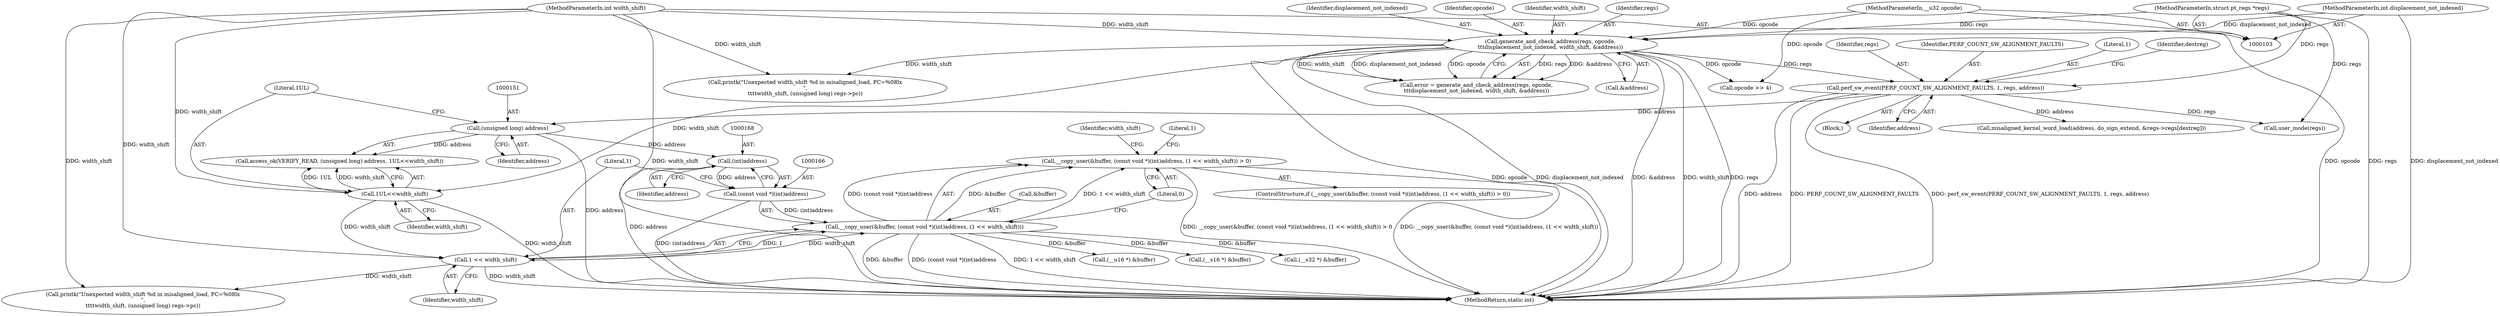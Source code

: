 digraph "0_linux_a8b0ca17b80e92faab46ee7179ba9e99ccb61233_26@API" {
"1000161" [label="(Call,__copy_user(&buffer, (const void *)(int)address, (1 << width_shift)) > 0)"];
"1000162" [label="(Call,__copy_user(&buffer, (const void *)(int)address, (1 << width_shift)))"];
"1000165" [label="(Call,(const void *)(int)address)"];
"1000167" [label="(Call,(int)address)"];
"1000150" [label="(Call,(unsigned long) address)"];
"1000129" [label="(Call,perf_sw_event(PERF_COUNT_SW_ALIGNMENT_FAULTS, 1, regs, address))"];
"1000115" [label="(Call,generate_and_check_address(regs, opcode,\n\t\t\tdisplacement_not_indexed, width_shift, &address))"];
"1000104" [label="(MethodParameterIn,struct pt_regs *regs)"];
"1000105" [label="(MethodParameterIn,__u32 opcode)"];
"1000106" [label="(MethodParameterIn,int displacement_not_indexed)"];
"1000107" [label="(MethodParameterIn,int width_shift)"];
"1000170" [label="(Call,1 << width_shift)"];
"1000153" [label="(Call,1UL<<width_shift)"];
"1000160" [label="(ControlStructure,if (__copy_user(&buffer, (const void *)(int)address, (1 << width_shift)) > 0))"];
"1000135" [label="(Identifier,destreg)"];
"1000119" [label="(Identifier,width_shift)"];
"1000104" [label="(MethodParameterIn,struct pt_regs *regs)"];
"1000150" [label="(Call,(unsigned long) address)"];
"1000129" [label="(Call,perf_sw_event(PERF_COUNT_SW_ALIGNMENT_FAULTS, 1, regs, address))"];
"1000163" [label="(Call,&buffer)"];
"1000116" [label="(Identifier,regs)"];
"1000243" [label="(Call,printk(\"Unexpected width_shift %d in misaligned_load, PC=%08lx\n\",\n\t\t\t\twidth_shift, (unsigned long) regs->pc))"];
"1000161" [label="(Call,__copy_user(&buffer, (const void *)(int)address, (1 << width_shift)) > 0)"];
"1000115" [label="(Call,generate_and_check_address(regs, opcode,\n\t\t\tdisplacement_not_indexed, width_shift, &address))"];
"1000142" [label="(Call,user_mode(regs))"];
"1000162" [label="(Call,__copy_user(&buffer, (const void *)(int)address, (1 << width_shift)))"];
"1000132" [label="(Identifier,regs)"];
"1000155" [label="(Identifier,width_shift)"];
"1000177" [label="(Literal,1)"];
"1000130" [label="(Identifier,PERF_COUNT_SW_ALIGNMENT_FAULTS)"];
"1000169" [label="(Identifier,address)"];
"1000179" [label="(Identifier,width_shift)"];
"1000211" [label="(Call,(__u16 *) &buffer)"];
"1000148" [label="(Call,access_ok(VERIFY_READ, (unsigned long) address, 1UL<<width_shift))"];
"1000109" [label="(Block,)"];
"1000107" [label="(MethodParameterIn,int width_shift)"];
"1000170" [label="(Call,1 << width_shift)"];
"1000165" [label="(Call,(const void *)(int)address)"];
"1000154" [label="(Literal,1UL)"];
"1000167" [label="(Call,(int)address)"];
"1000304" [label="(MethodReturn,static int)"];
"1000196" [label="(Call,(__s16 *) &buffer)"];
"1000131" [label="(Literal,1)"];
"1000133" [label="(Identifier,address)"];
"1000260" [label="(Call,misaligned_kernel_word_load(address, do_sign_extend, &regs->regs[destreg]))"];
"1000172" [label="(Identifier,width_shift)"];
"1000113" [label="(Call,error = generate_and_check_address(regs, opcode,\n\t\t\tdisplacement_not_indexed, width_shift, &address))"];
"1000173" [label="(Literal,0)"];
"1000153" [label="(Call,1UL<<width_shift)"];
"1000105" [label="(MethodParameterIn,__u32 opcode)"];
"1000152" [label="(Identifier,address)"];
"1000120" [label="(Call,&address)"];
"1000106" [label="(MethodParameterIn,int displacement_not_indexed)"];
"1000228" [label="(Call,(__s32 *) &buffer)"];
"1000118" [label="(Identifier,displacement_not_indexed)"];
"1000137" [label="(Call,opcode >> 4)"];
"1000171" [label="(Literal,1)"];
"1000293" [label="(Call,printk(\"Unexpected width_shift %d in misaligned_load, PC=%08lx\n\",\n\t\t\t\twidth_shift, (unsigned long) regs->pc))"];
"1000117" [label="(Identifier,opcode)"];
"1000161" -> "1000160"  [label="AST: "];
"1000161" -> "1000173"  [label="CFG: "];
"1000162" -> "1000161"  [label="AST: "];
"1000173" -> "1000161"  [label="AST: "];
"1000177" -> "1000161"  [label="CFG: "];
"1000179" -> "1000161"  [label="CFG: "];
"1000161" -> "1000304"  [label="DDG: __copy_user(&buffer, (const void *)(int)address, (1 << width_shift))"];
"1000161" -> "1000304"  [label="DDG: __copy_user(&buffer, (const void *)(int)address, (1 << width_shift)) > 0"];
"1000162" -> "1000161"  [label="DDG: &buffer"];
"1000162" -> "1000161"  [label="DDG: (const void *)(int)address"];
"1000162" -> "1000161"  [label="DDG: 1 << width_shift"];
"1000162" -> "1000170"  [label="CFG: "];
"1000163" -> "1000162"  [label="AST: "];
"1000165" -> "1000162"  [label="AST: "];
"1000170" -> "1000162"  [label="AST: "];
"1000173" -> "1000162"  [label="CFG: "];
"1000162" -> "1000304"  [label="DDG: 1 << width_shift"];
"1000162" -> "1000304"  [label="DDG: &buffer"];
"1000162" -> "1000304"  [label="DDG: (const void *)(int)address"];
"1000165" -> "1000162"  [label="DDG: (int)address"];
"1000170" -> "1000162"  [label="DDG: 1"];
"1000170" -> "1000162"  [label="DDG: width_shift"];
"1000162" -> "1000196"  [label="DDG: &buffer"];
"1000162" -> "1000211"  [label="DDG: &buffer"];
"1000162" -> "1000228"  [label="DDG: &buffer"];
"1000165" -> "1000167"  [label="CFG: "];
"1000166" -> "1000165"  [label="AST: "];
"1000167" -> "1000165"  [label="AST: "];
"1000171" -> "1000165"  [label="CFG: "];
"1000165" -> "1000304"  [label="DDG: (int)address"];
"1000167" -> "1000165"  [label="DDG: address"];
"1000167" -> "1000169"  [label="CFG: "];
"1000168" -> "1000167"  [label="AST: "];
"1000169" -> "1000167"  [label="AST: "];
"1000167" -> "1000304"  [label="DDG: address"];
"1000150" -> "1000167"  [label="DDG: address"];
"1000150" -> "1000148"  [label="AST: "];
"1000150" -> "1000152"  [label="CFG: "];
"1000151" -> "1000150"  [label="AST: "];
"1000152" -> "1000150"  [label="AST: "];
"1000154" -> "1000150"  [label="CFG: "];
"1000150" -> "1000304"  [label="DDG: address"];
"1000150" -> "1000148"  [label="DDG: address"];
"1000129" -> "1000150"  [label="DDG: address"];
"1000129" -> "1000109"  [label="AST: "];
"1000129" -> "1000133"  [label="CFG: "];
"1000130" -> "1000129"  [label="AST: "];
"1000131" -> "1000129"  [label="AST: "];
"1000132" -> "1000129"  [label="AST: "];
"1000133" -> "1000129"  [label="AST: "];
"1000135" -> "1000129"  [label="CFG: "];
"1000129" -> "1000304"  [label="DDG: address"];
"1000129" -> "1000304"  [label="DDG: PERF_COUNT_SW_ALIGNMENT_FAULTS"];
"1000129" -> "1000304"  [label="DDG: perf_sw_event(PERF_COUNT_SW_ALIGNMENT_FAULTS, 1, regs, address)"];
"1000115" -> "1000129"  [label="DDG: regs"];
"1000104" -> "1000129"  [label="DDG: regs"];
"1000129" -> "1000142"  [label="DDG: regs"];
"1000129" -> "1000260"  [label="DDG: address"];
"1000115" -> "1000113"  [label="AST: "];
"1000115" -> "1000120"  [label="CFG: "];
"1000116" -> "1000115"  [label="AST: "];
"1000117" -> "1000115"  [label="AST: "];
"1000118" -> "1000115"  [label="AST: "];
"1000119" -> "1000115"  [label="AST: "];
"1000120" -> "1000115"  [label="AST: "];
"1000113" -> "1000115"  [label="CFG: "];
"1000115" -> "1000304"  [label="DDG: opcode"];
"1000115" -> "1000304"  [label="DDG: displacement_not_indexed"];
"1000115" -> "1000304"  [label="DDG: &address"];
"1000115" -> "1000304"  [label="DDG: width_shift"];
"1000115" -> "1000304"  [label="DDG: regs"];
"1000115" -> "1000113"  [label="DDG: regs"];
"1000115" -> "1000113"  [label="DDG: &address"];
"1000115" -> "1000113"  [label="DDG: width_shift"];
"1000115" -> "1000113"  [label="DDG: displacement_not_indexed"];
"1000115" -> "1000113"  [label="DDG: opcode"];
"1000104" -> "1000115"  [label="DDG: regs"];
"1000105" -> "1000115"  [label="DDG: opcode"];
"1000106" -> "1000115"  [label="DDG: displacement_not_indexed"];
"1000107" -> "1000115"  [label="DDG: width_shift"];
"1000115" -> "1000137"  [label="DDG: opcode"];
"1000115" -> "1000153"  [label="DDG: width_shift"];
"1000115" -> "1000293"  [label="DDG: width_shift"];
"1000104" -> "1000103"  [label="AST: "];
"1000104" -> "1000304"  [label="DDG: regs"];
"1000104" -> "1000142"  [label="DDG: regs"];
"1000105" -> "1000103"  [label="AST: "];
"1000105" -> "1000304"  [label="DDG: opcode"];
"1000105" -> "1000137"  [label="DDG: opcode"];
"1000106" -> "1000103"  [label="AST: "];
"1000106" -> "1000304"  [label="DDG: displacement_not_indexed"];
"1000107" -> "1000103"  [label="AST: "];
"1000107" -> "1000304"  [label="DDG: width_shift"];
"1000107" -> "1000153"  [label="DDG: width_shift"];
"1000107" -> "1000170"  [label="DDG: width_shift"];
"1000107" -> "1000243"  [label="DDG: width_shift"];
"1000107" -> "1000293"  [label="DDG: width_shift"];
"1000170" -> "1000172"  [label="CFG: "];
"1000171" -> "1000170"  [label="AST: "];
"1000172" -> "1000170"  [label="AST: "];
"1000170" -> "1000304"  [label="DDG: width_shift"];
"1000153" -> "1000170"  [label="DDG: width_shift"];
"1000170" -> "1000243"  [label="DDG: width_shift"];
"1000153" -> "1000148"  [label="AST: "];
"1000153" -> "1000155"  [label="CFG: "];
"1000154" -> "1000153"  [label="AST: "];
"1000155" -> "1000153"  [label="AST: "];
"1000148" -> "1000153"  [label="CFG: "];
"1000153" -> "1000304"  [label="DDG: width_shift"];
"1000153" -> "1000148"  [label="DDG: 1UL"];
"1000153" -> "1000148"  [label="DDG: width_shift"];
}
